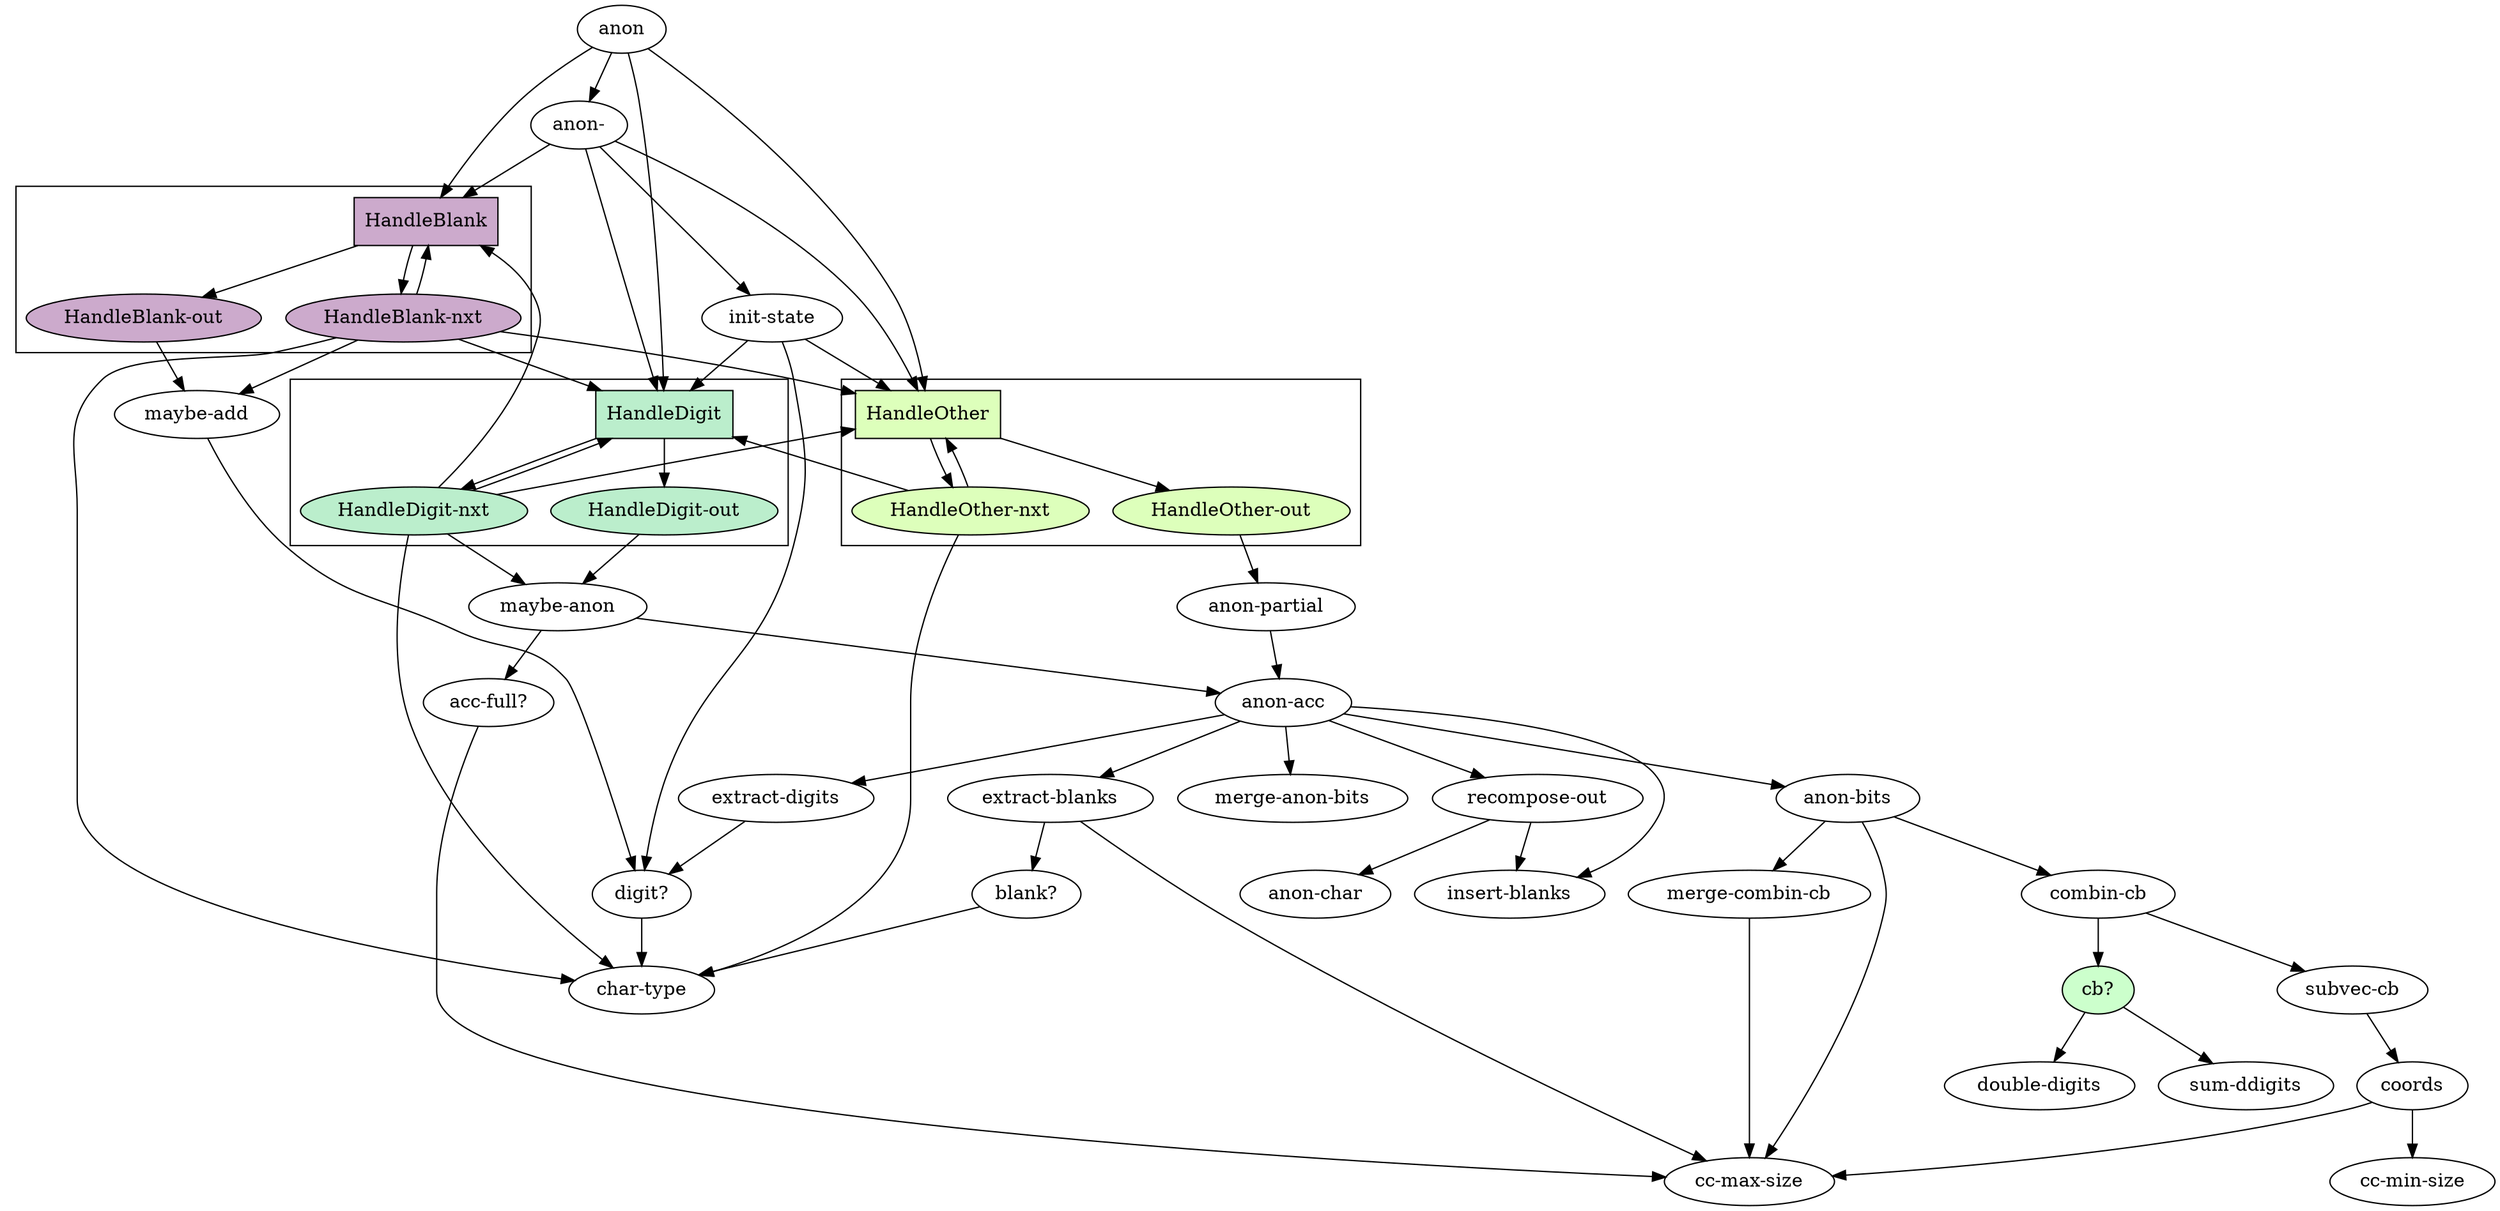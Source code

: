 digraph {
        "HandleDigit"[shape=record,style=filled,fillcolor="#BBEECC"];
        "HandleDigit-nxt"[style=filled,fillcolor="#BBEECC"];
        "HandleDigit-out"[style=filled,fillcolor="#BBEECC"];       

        "HandleBlank"[shape=record,style=filled,fillcolor="#CCAACC"];
        "HandleBlank-nxt"[style=filled,fillcolor="#CCAACC"];
        "HandleBlank-out"[style=filled,fillcolor="#CCAACC"];       

        "HandleOther"[shape=record,style=filled,fillcolor="#DDFFBB"];
        "HandleOther-nxt"[style=filled,fillcolor="#DDFFBB"];
        "HandleOther-out"[style=filled,fillcolor="#DDFFBB"];       
        
        "cb?"[style=filled,fillcolor="#CCFFCC"];

        "init-state" -> "HandleDigit";
        "init-state" -> "HandleOther";
        "init-state" -> "digit?";

        "anon-" -> "init-state";
        "anon-" -> "HandleDigit";
        "anon-" -> "HandleBlank";
        "anon-" -> "HandleOther";

        "anon" -> "anon-";
        "anon" -> "HandleDigit";
        "anon" -> "HandleBlank";
        "anon" -> "HandleOther";

        subgraph "cluster-states-HandleOther" {
                "HandleOther" -> "HandleOther-nxt";
                "HandleOther" -> "HandleOther-out";
        }
        
        subgraph "cluster-states-HandleDigit" {
                "HandleDigit" -> "HandleDigit-nxt";
                "HandleDigit" -> "HandleDigit-out";
        }
        
        subgraph "cluster-states-HandleBlank" {
                "HandleBlank" -> "HandleBlank-nxt";
                "HandleBlank" -> "HandleBlank-out";
        }
        "HandleOther-nxt" -> "char-type";
        "HandleOther-nxt" -> "HandleOther";
        "HandleOther-nxt" -> "HandleDigit";
        
        "HandleOther-out" -> "anon-partial";
        
        "HandleBlank-nxt" -> "char-type";
        "HandleBlank-nxt" -> "maybe-add";
        "HandleBlank-nxt" -> "HandleDigit";
        "HandleBlank-nxt" -> "HandleBlank";
        "HandleBlank-nxt" -> "HandleOther";
        
        "HandleBlank-out" -> "maybe-add";
        
        "HandleDigit-nxt" -> "char-type";
        "HandleDigit-nxt" -> "maybe-anon";
        "HandleDigit-nxt" -> "HandleDigit";
        "HandleDigit-nxt" -> "HandleBlank";
        "HandleDigit-nxt" -> "HandleOther";
        
        "HandleDigit-out" -> "maybe-anon";

        "anon-partial" -> "anon-acc";

        "maybe-add" -> "digit?";

        "acc-full?" -> "cc-max-size";

        "blank?" -> "char-type";

        "extract-blanks" -> "cc-max-size";
        "extract-blanks" -> "blank?";

        "digit?" -> "char-type";

        "extract-digits" -> "digit?";

        "recompose-out" -> "anon-char";
        "recompose-out" -> "insert-blanks";

        "merge-combin-cb" -> "cc-max-size";

        "coords" -> "cc-min-size";
        "coords" -> "cc-max-size";

        "subvec-cb" -> "coords";

        "cb?" -> "sum-ddigits";
        "cb?" -> "double-digits";

        "combin-cb" -> "subvec-cb";
        "combin-cb" -> "cb?";

        "anon-bits" -> "cc-max-size";
        "anon-bits" -> "combin-cb";
        "anon-bits" -> "merge-combin-cb";

        "anon-acc" -> "extract-digits";
        "anon-acc" -> "extract-blanks";
        "anon-acc" -> "anon-bits";
        "anon-acc" -> "merge-anon-bits";
        "anon-acc" -> "recompose-out";
        "anon-acc" -> "insert-blanks";

        "maybe-anon" -> "acc-full?";
        "maybe-anon" -> "anon-acc";
}
